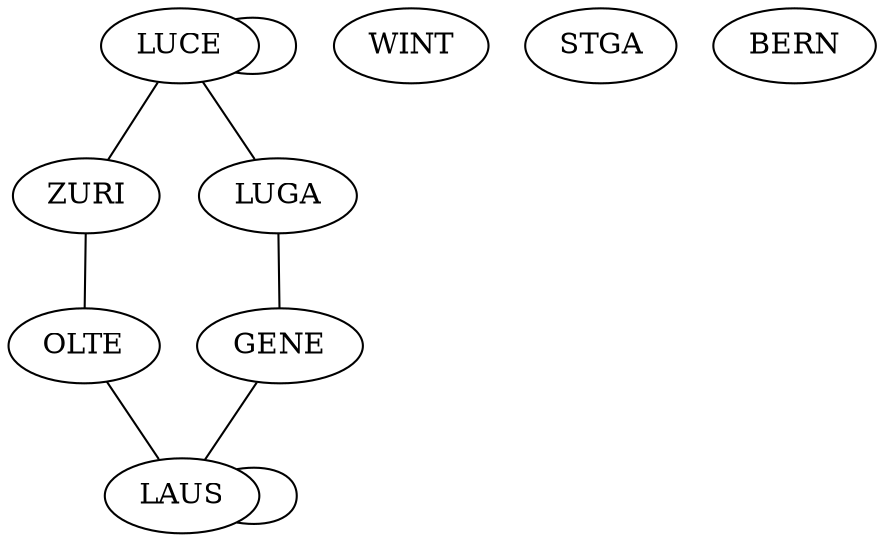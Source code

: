 graph G{
	OLTE [pos="0,0!"];
	WINT [pos="5,0!"];
	ZURI [pos="3,-1!"];
	STGA [pos="6,-1.25!"];
	LUCE [pos="3,-3!"];
	BERN [pos="1,-3.5!"];
	LAUS [pos="-1,-4.5!"];
	GENE [pos="-1.5,-6!"];
	LUGA [pos="3,-5.75!"];
LAUS--LAUS;
GENE--LAUS;
OLTE--LAUS;
ZURI--OLTE;
LUGA--GENE;
LUCE--LUGA;
LUCE--LUCE;
LUCE--ZURI;
}
